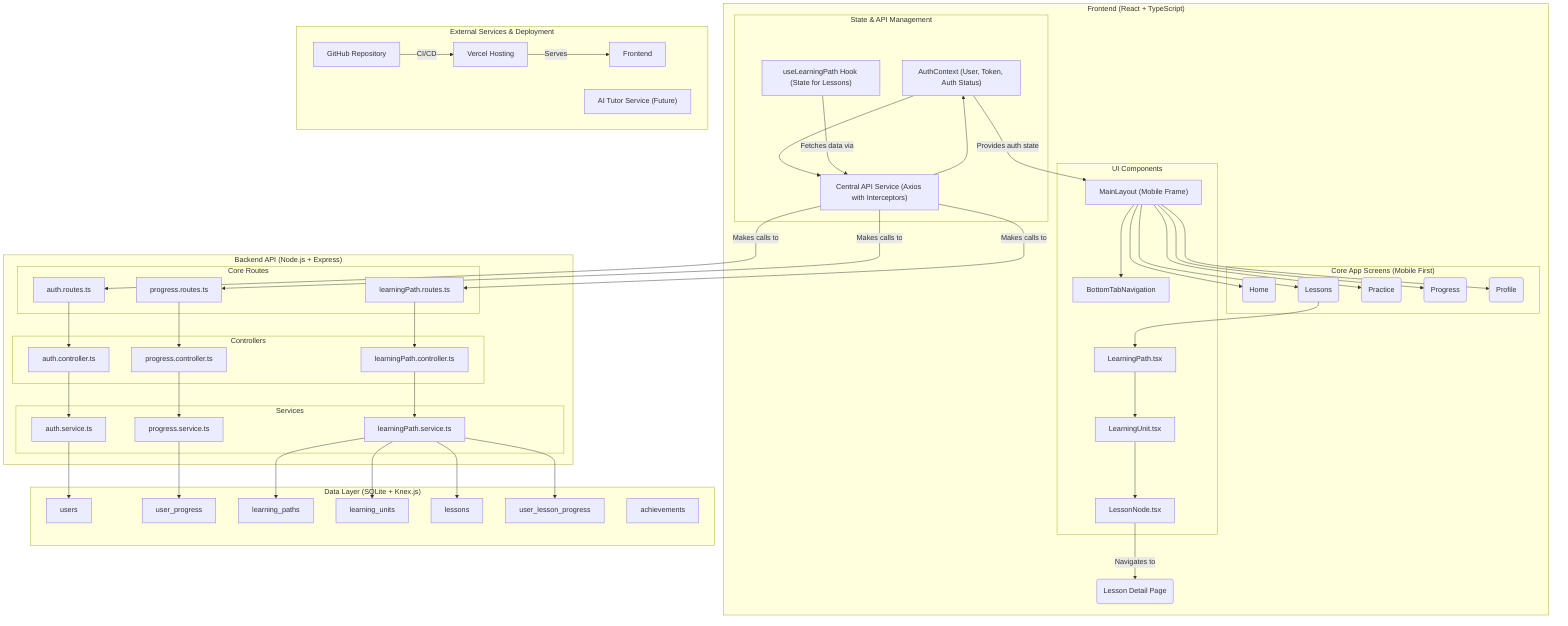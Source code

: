 graph TD
    subgraph "Frontend (React + TypeScript)"
        direction TB

        subgraph "State & API Management"
            AuthContext["AuthContext (User, Token, Auth Status)"]
            ApiService["Central API Service (Axios with Interceptors)"]
            useLearningPath["useLearningPath Hook (State for Lessons)"]
            AuthContext --> ApiService
            ApiService --> AuthContext
        end

        subgraph "Core App Screens (Mobile First)"
            direction LR
            HomePage(Home)
            LessonsPage(Lessons)
            PracticePage(Practice)
            ProgressPage(Progress)
            ProfilePage(Profile)
        end

        subgraph "UI Components"
            MainLayout["MainLayout (Mobile Frame)"]
            BottomNav["BottomTabNavigation"]
            LearningPath["LearningPath.tsx"]
            LearningUnit["LearningUnit.tsx"]
            LessonNode["LessonNode.tsx"]
        end

        MainLayout --> BottomNav
        MainLayout --> HomePage
        MainLayout --> LessonsPage
        MainLayout --> PracticePage
        MainLayout --> ProgressPage
        MainLayout --> ProfilePage
        
        LessonsPage --> LearningPath
        LearningPath --> LearningUnit
        LearningUnit --> LessonNode
        
        AuthContext -- "Provides auth state" --> MainLayout
        useLearningPath -- "Fetches data via" --> ApiService
        LessonNode -- "Navigates to" --> LessonPage(Lesson Detail Page)
    end

    subgraph "Backend API (Node.js + Express)"
        direction TB
        
        subgraph "Core Routes"
            AuthRoutes["auth.routes.ts"]
            ProgressRoutes["progress.routes.ts"]
            LearningPathRoutes["learningPath.routes.ts"]
        end

        subgraph "Controllers"
            AuthController["auth.controller.ts"]
            ProgressController["progress.controller.ts"]
            LearningPathController["learningPath.controller.ts"]
        end

        subgraph "Services"
            AuthService["auth.service.ts"]
            ProgressService["progress.service.ts"]
            LearningPathService["learningPath.service.ts"]
        end
        
        AuthRoutes --> AuthController --> AuthService
        ProgressRoutes --> ProgressController --> ProgressService
        LearningPathRoutes --> LearningPathController --> LearningPathService
    end

    subgraph "Data Layer (SQLite + Knex.js)"
        direction TB
        Users["users"]
        UserProgress["user_progress"]
        LearningPaths["learning_paths"]
        LearningUnits["learning_units"]
        Lessons["lessons"]
        UserLessonProgress["user_lesson_progress"]
        Achievements["achievements"]
        
        AuthService --> Users
        ProgressService --> UserProgress
        LearningPathService --> LearningPaths
        LearningPathService --> LearningUnits
        LearningPathService --> Lessons
        LearningPathService --> UserLessonProgress
    end

    subgraph "External Services & Deployment"
        GitHub["GitHub Repository"]
        Vercel["Vercel Hosting"]
        AI_Tutor["AI Tutor Service (Future)"]
        
        GitHub -- "CI/CD" --> Vercel
        Vercel -- "Serves" --> Frontend
    end

    ApiService -- "Makes calls to" --> AuthRoutes
    ApiService -- "Makes calls to" --> ProgressRoutes
    ApiService -- "Makes calls to" --> LearningPathRoutes